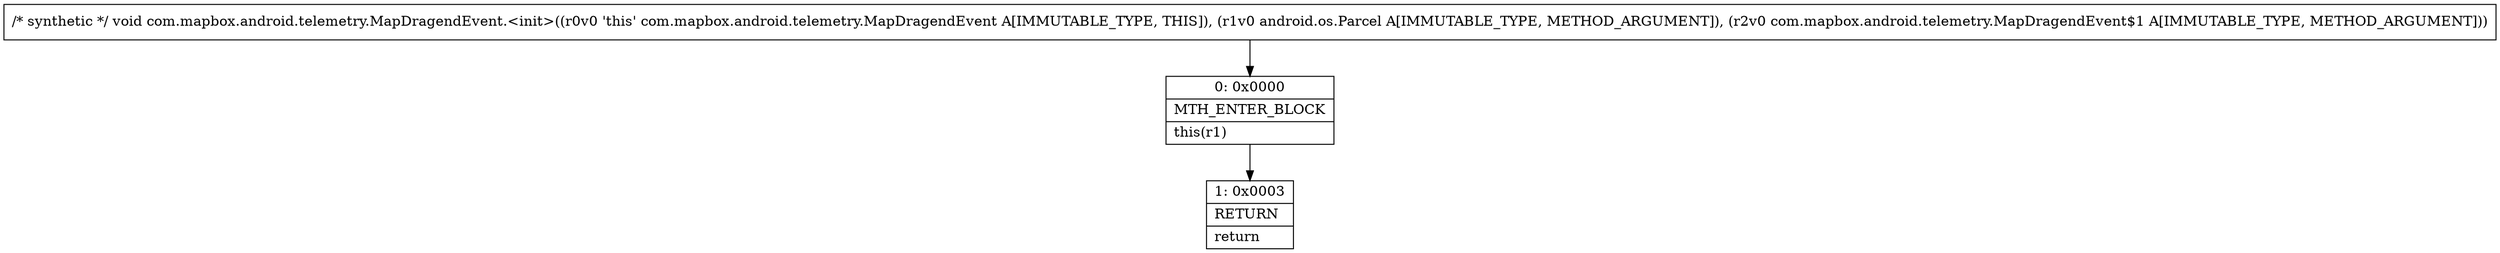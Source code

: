 digraph "CFG forcom.mapbox.android.telemetry.MapDragendEvent.\<init\>(Landroid\/os\/Parcel;Lcom\/mapbox\/android\/telemetry\/MapDragendEvent$1;)V" {
Node_0 [shape=record,label="{0\:\ 0x0000|MTH_ENTER_BLOCK\l|this(r1)\l}"];
Node_1 [shape=record,label="{1\:\ 0x0003|RETURN\l|return\l}"];
MethodNode[shape=record,label="{\/* synthetic *\/ void com.mapbox.android.telemetry.MapDragendEvent.\<init\>((r0v0 'this' com.mapbox.android.telemetry.MapDragendEvent A[IMMUTABLE_TYPE, THIS]), (r1v0 android.os.Parcel A[IMMUTABLE_TYPE, METHOD_ARGUMENT]), (r2v0 com.mapbox.android.telemetry.MapDragendEvent$1 A[IMMUTABLE_TYPE, METHOD_ARGUMENT])) }"];
MethodNode -> Node_0;
Node_0 -> Node_1;
}

